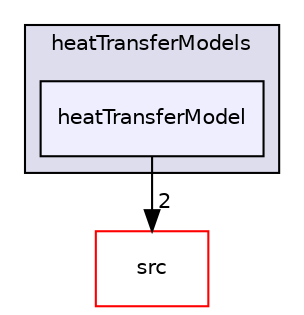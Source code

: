 digraph "applications/solvers/multiphase/multiphaseEulerFoam/interfacialModels/heatTransferModels/heatTransferModel" {
  bgcolor=transparent;
  compound=true
  node [ fontsize="10", fontname="Helvetica"];
  edge [ labelfontsize="10", labelfontname="Helvetica"];
  subgraph clusterdir_7276c28f8327863bb57304a41d4ead16 {
    graph [ bgcolor="#ddddee", pencolor="black", label="heatTransferModels" fontname="Helvetica", fontsize="10", URL="dir_7276c28f8327863bb57304a41d4ead16.html"]
  dir_db488d59a40ca49a16e845609988c022 [shape=box, label="heatTransferModel", style="filled", fillcolor="#eeeeff", pencolor="black", URL="dir_db488d59a40ca49a16e845609988c022.html"];
  }
  dir_68267d1309a1af8e8297ef4c3efbcdba [shape=box label="src" color="red" URL="dir_68267d1309a1af8e8297ef4c3efbcdba.html"];
  dir_db488d59a40ca49a16e845609988c022->dir_68267d1309a1af8e8297ef4c3efbcdba [headlabel="2", labeldistance=1.5 headhref="dir_000198_000736.html"];
}
